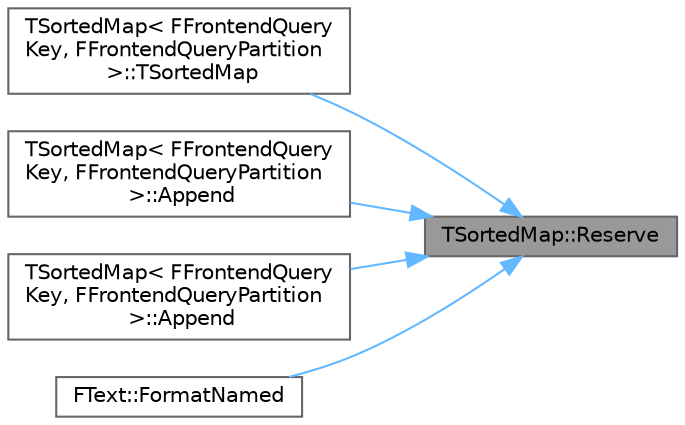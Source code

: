 digraph "TSortedMap::Reserve"
{
 // INTERACTIVE_SVG=YES
 // LATEX_PDF_SIZE
  bgcolor="transparent";
  edge [fontname=Helvetica,fontsize=10,labelfontname=Helvetica,labelfontsize=10];
  node [fontname=Helvetica,fontsize=10,shape=box,height=0.2,width=0.4];
  rankdir="RL";
  Node1 [id="Node000001",label="TSortedMap::Reserve",height=0.2,width=0.4,color="gray40", fillcolor="grey60", style="filled", fontcolor="black",tooltip="Preallocates enough memory to contain Number elements."];
  Node1 -> Node2 [id="edge1_Node000001_Node000002",dir="back",color="steelblue1",style="solid",tooltip=" "];
  Node2 [id="Node000002",label="TSortedMap\< FFrontendQuery\lKey, FFrontendQueryPartition\l \>::TSortedMap",height=0.2,width=0.4,color="grey40", fillcolor="white", style="filled",URL="$d6/d24/classTSortedMap.html#adc342c22dabfedbbdbf17b2e13c95a2c",tooltip=" "];
  Node1 -> Node3 [id="edge2_Node000001_Node000003",dir="back",color="steelblue1",style="solid",tooltip=" "];
  Node3 [id="Node000003",label="TSortedMap\< FFrontendQuery\lKey, FFrontendQueryPartition\l \>::Append",height=0.2,width=0.4,color="grey40", fillcolor="white", style="filled",URL="$d6/d24/classTSortedMap.html#ad9e04a7d0bafc4348b7eaee26997b1e2",tooltip=" "];
  Node1 -> Node4 [id="edge3_Node000001_Node000004",dir="back",color="steelblue1",style="solid",tooltip=" "];
  Node4 [id="Node000004",label="TSortedMap\< FFrontendQuery\lKey, FFrontendQueryPartition\l \>::Append",height=0.2,width=0.4,color="grey40", fillcolor="white", style="filled",URL="$d6/d24/classTSortedMap.html#acca03e911cb7ca3aef9f02d469ca9d07",tooltip=" "];
  Node1 -> Node5 [id="edge4_Node000001_Node000005",dir="back",color="steelblue1",style="solid",tooltip=" "];
  Node5 [id="Node000005",label="FText::FormatNamed",height=0.2,width=0.4,color="grey40", fillcolor="white", style="filled",URL="$d0/dcb/classFText.html#a508f1423c7df1cf488933106895c916f",tooltip="Format the given list of variadic key->value pairs as named arguments within the given format pattern..."];
}
